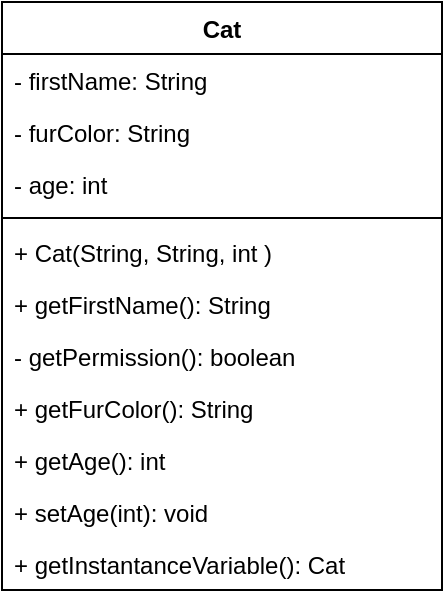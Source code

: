 <mxfile>
    <diagram id="Hqb4za4RYoGab2m6QgyP" name="Cat">
        <mxGraphModel dx="561" dy="587" grid="1" gridSize="10" guides="1" tooltips="1" connect="1" arrows="1" fold="1" page="1" pageScale="1" pageWidth="850" pageHeight="1100" math="0" shadow="0">
            <root>
                <mxCell id="0"/>
                <mxCell id="1" parent="0"/>
                <mxCell id="2" value="Cat" style="swimlane;fontStyle=1;align=center;verticalAlign=top;childLayout=stackLayout;horizontal=1;startSize=26;horizontalStack=0;resizeParent=1;resizeParentMax=0;resizeLast=0;collapsible=1;marginBottom=0;" vertex="1" parent="1">
                    <mxGeometry x="315" y="120" width="220" height="294" as="geometry">
                        <mxRectangle x="290" y="100" width="60" height="30" as="alternateBounds"/>
                    </mxGeometry>
                </mxCell>
                <mxCell id="3" value="- firstName: String" style="text;strokeColor=none;fillColor=none;align=left;verticalAlign=top;spacingLeft=4;spacingRight=4;overflow=hidden;rotatable=0;points=[[0,0.5],[1,0.5]];portConstraint=eastwest;" vertex="1" parent="2">
                    <mxGeometry y="26" width="220" height="26" as="geometry"/>
                </mxCell>
                <mxCell id="6" value="- furColor: String" style="text;strokeColor=none;fillColor=none;align=left;verticalAlign=top;spacingLeft=4;spacingRight=4;overflow=hidden;rotatable=0;points=[[0,0.5],[1,0.5]];portConstraint=eastwest;" vertex="1" parent="2">
                    <mxGeometry y="52" width="220" height="26" as="geometry"/>
                </mxCell>
                <mxCell id="7" value="- age: int" style="text;strokeColor=none;fillColor=none;align=left;verticalAlign=top;spacingLeft=4;spacingRight=4;overflow=hidden;rotatable=0;points=[[0,0.5],[1,0.5]];portConstraint=eastwest;" vertex="1" parent="2">
                    <mxGeometry y="78" width="220" height="26" as="geometry"/>
                </mxCell>
                <mxCell id="4" value="" style="line;strokeWidth=1;fillColor=none;align=left;verticalAlign=middle;spacingTop=-1;spacingLeft=3;spacingRight=3;rotatable=0;labelPosition=right;points=[];portConstraint=eastwest;strokeColor=inherit;" vertex="1" parent="2">
                    <mxGeometry y="104" width="220" height="8" as="geometry"/>
                </mxCell>
                <mxCell id="5" value="+ Cat(String, String, int )" style="text;strokeColor=none;fillColor=none;align=left;verticalAlign=top;spacingLeft=4;spacingRight=4;overflow=hidden;rotatable=0;points=[[0,0.5],[1,0.5]];portConstraint=eastwest;" vertex="1" parent="2">
                    <mxGeometry y="112" width="220" height="26" as="geometry"/>
                </mxCell>
                <mxCell id="9" value="+ getFirstName(): String" style="text;strokeColor=none;fillColor=none;align=left;verticalAlign=top;spacingLeft=4;spacingRight=4;overflow=hidden;rotatable=0;points=[[0,0.5],[1,0.5]];portConstraint=eastwest;" vertex="1" parent="2">
                    <mxGeometry y="138" width="220" height="26" as="geometry"/>
                </mxCell>
                <mxCell id="10" value="- getPermission(): boolean" style="text;strokeColor=none;fillColor=none;align=left;verticalAlign=top;spacingLeft=4;spacingRight=4;overflow=hidden;rotatable=0;points=[[0,0.5],[1,0.5]];portConstraint=eastwest;" vertex="1" parent="2">
                    <mxGeometry y="164" width="220" height="26" as="geometry"/>
                </mxCell>
                <mxCell id="11" value="+ getFurColor(): String" style="text;strokeColor=none;fillColor=none;align=left;verticalAlign=top;spacingLeft=4;spacingRight=4;overflow=hidden;rotatable=0;points=[[0,0.5],[1,0.5]];portConstraint=eastwest;" vertex="1" parent="2">
                    <mxGeometry y="190" width="220" height="26" as="geometry"/>
                </mxCell>
                <mxCell id="13" value="+ getAge(): int" style="text;strokeColor=none;fillColor=none;align=left;verticalAlign=top;spacingLeft=4;spacingRight=4;overflow=hidden;rotatable=0;points=[[0,0.5],[1,0.5]];portConstraint=eastwest;" vertex="1" parent="2">
                    <mxGeometry y="216" width="220" height="26" as="geometry"/>
                </mxCell>
                <mxCell id="14" value="+ setAge(int): void" style="text;strokeColor=none;fillColor=none;align=left;verticalAlign=top;spacingLeft=4;spacingRight=4;overflow=hidden;rotatable=0;points=[[0,0.5],[1,0.5]];portConstraint=eastwest;" vertex="1" parent="2">
                    <mxGeometry y="242" width="220" height="26" as="geometry"/>
                </mxCell>
                <mxCell id="15" value="+ getInstantanceVariable(): Cat" style="text;strokeColor=none;fillColor=none;align=left;verticalAlign=top;spacingLeft=4;spacingRight=4;overflow=hidden;rotatable=0;points=[[0,0.5],[1,0.5]];portConstraint=eastwest;" vertex="1" parent="2">
                    <mxGeometry y="268" width="220" height="26" as="geometry"/>
                </mxCell>
            </root>
        </mxGraphModel>
    </diagram>
    <diagram name="App -Cat" id="br22xcD975gwb3EPa3AM">
        <mxGraphModel dx="561" dy="587" grid="1" gridSize="10" guides="1" tooltips="1" connect="1" arrows="1" fold="1" page="1" pageScale="1" pageWidth="850" pageHeight="1100" math="0" shadow="0">
            <root>
                <mxCell id="jAYIWNdNl6HWYfQxk16t-0"/>
                <mxCell id="jAYIWNdNl6HWYfQxk16t-1" parent="jAYIWNdNl6HWYfQxk16t-0"/>
                <mxCell id="jAYIWNdNl6HWYfQxk16t-2" value="Cat" style="swimlane;fontStyle=1;align=center;verticalAlign=top;childLayout=stackLayout;horizontal=1;startSize=26;horizontalStack=0;resizeParent=1;resizeParentMax=0;resizeLast=0;collapsible=1;marginBottom=0;" vertex="1" parent="jAYIWNdNl6HWYfQxk16t-1">
                    <mxGeometry x="460" y="130" width="220" height="294" as="geometry">
                        <mxRectangle x="290" y="100" width="60" height="30" as="alternateBounds"/>
                    </mxGeometry>
                </mxCell>
                <mxCell id="jAYIWNdNl6HWYfQxk16t-3" value="- firstName: String" style="text;strokeColor=none;fillColor=none;align=left;verticalAlign=top;spacingLeft=4;spacingRight=4;overflow=hidden;rotatable=0;points=[[0,0.5],[1,0.5]];portConstraint=eastwest;" vertex="1" parent="jAYIWNdNl6HWYfQxk16t-2">
                    <mxGeometry y="26" width="220" height="26" as="geometry"/>
                </mxCell>
                <mxCell id="jAYIWNdNl6HWYfQxk16t-4" value="- furColor: String" style="text;strokeColor=none;fillColor=none;align=left;verticalAlign=top;spacingLeft=4;spacingRight=4;overflow=hidden;rotatable=0;points=[[0,0.5],[1,0.5]];portConstraint=eastwest;" vertex="1" parent="jAYIWNdNl6HWYfQxk16t-2">
                    <mxGeometry y="52" width="220" height="26" as="geometry"/>
                </mxCell>
                <mxCell id="jAYIWNdNl6HWYfQxk16t-5" value="- age: int" style="text;strokeColor=none;fillColor=none;align=left;verticalAlign=top;spacingLeft=4;spacingRight=4;overflow=hidden;rotatable=0;points=[[0,0.5],[1,0.5]];portConstraint=eastwest;" vertex="1" parent="jAYIWNdNl6HWYfQxk16t-2">
                    <mxGeometry y="78" width="220" height="26" as="geometry"/>
                </mxCell>
                <mxCell id="jAYIWNdNl6HWYfQxk16t-6" value="" style="line;strokeWidth=1;fillColor=none;align=left;verticalAlign=middle;spacingTop=-1;spacingLeft=3;spacingRight=3;rotatable=0;labelPosition=right;points=[];portConstraint=eastwest;strokeColor=inherit;" vertex="1" parent="jAYIWNdNl6HWYfQxk16t-2">
                    <mxGeometry y="104" width="220" height="8" as="geometry"/>
                </mxCell>
                <mxCell id="jAYIWNdNl6HWYfQxk16t-7" value="+ Cat(String, String, int )" style="text;strokeColor=none;fillColor=none;align=left;verticalAlign=top;spacingLeft=4;spacingRight=4;overflow=hidden;rotatable=0;points=[[0,0.5],[1,0.5]];portConstraint=eastwest;" vertex="1" parent="jAYIWNdNl6HWYfQxk16t-2">
                    <mxGeometry y="112" width="220" height="26" as="geometry"/>
                </mxCell>
                <mxCell id="jAYIWNdNl6HWYfQxk16t-8" value="+ getFirstName(): String" style="text;strokeColor=none;fillColor=none;align=left;verticalAlign=top;spacingLeft=4;spacingRight=4;overflow=hidden;rotatable=0;points=[[0,0.5],[1,0.5]];portConstraint=eastwest;" vertex="1" parent="jAYIWNdNl6HWYfQxk16t-2">
                    <mxGeometry y="138" width="220" height="26" as="geometry"/>
                </mxCell>
                <mxCell id="jAYIWNdNl6HWYfQxk16t-9" value="- getPermission(): boolean" style="text;strokeColor=none;fillColor=none;align=left;verticalAlign=top;spacingLeft=4;spacingRight=4;overflow=hidden;rotatable=0;points=[[0,0.5],[1,0.5]];portConstraint=eastwest;" vertex="1" parent="jAYIWNdNl6HWYfQxk16t-2">
                    <mxGeometry y="164" width="220" height="26" as="geometry"/>
                </mxCell>
                <mxCell id="jAYIWNdNl6HWYfQxk16t-10" value="+ getFurColor(): String" style="text;strokeColor=none;fillColor=none;align=left;verticalAlign=top;spacingLeft=4;spacingRight=4;overflow=hidden;rotatable=0;points=[[0,0.5],[1,0.5]];portConstraint=eastwest;" vertex="1" parent="jAYIWNdNl6HWYfQxk16t-2">
                    <mxGeometry y="190" width="220" height="26" as="geometry"/>
                </mxCell>
                <mxCell id="jAYIWNdNl6HWYfQxk16t-11" value="+ getAge(): int" style="text;strokeColor=none;fillColor=none;align=left;verticalAlign=top;spacingLeft=4;spacingRight=4;overflow=hidden;rotatable=0;points=[[0,0.5],[1,0.5]];portConstraint=eastwest;" vertex="1" parent="jAYIWNdNl6HWYfQxk16t-2">
                    <mxGeometry y="216" width="220" height="26" as="geometry"/>
                </mxCell>
                <mxCell id="jAYIWNdNl6HWYfQxk16t-12" value="+ setAge(int): void" style="text;strokeColor=none;fillColor=none;align=left;verticalAlign=top;spacingLeft=4;spacingRight=4;overflow=hidden;rotatable=0;points=[[0,0.5],[1,0.5]];portConstraint=eastwest;" vertex="1" parent="jAYIWNdNl6HWYfQxk16t-2">
                    <mxGeometry y="242" width="220" height="26" as="geometry"/>
                </mxCell>
                <mxCell id="jAYIWNdNl6HWYfQxk16t-13" value="+ getInstantanceVariable(): Cat" style="text;strokeColor=none;fillColor=none;align=left;verticalAlign=top;spacingLeft=4;spacingRight=4;overflow=hidden;rotatable=0;points=[[0,0.5],[1,0.5]];portConstraint=eastwest;" vertex="1" parent="jAYIWNdNl6HWYfQxk16t-2">
                    <mxGeometry y="268" width="220" height="26" as="geometry"/>
                </mxCell>
                <mxCell id="a5MAkQioJoISsuoKEf3m-0" value="App" style="swimlane;fontStyle=1;align=center;verticalAlign=top;childLayout=stackLayout;horizontal=1;startSize=26;horizontalStack=0;resizeParent=1;resizeParentMax=0;resizeLast=0;collapsible=1;marginBottom=0;" vertex="1" parent="jAYIWNdNl6HWYfQxk16t-1">
                    <mxGeometry x="190" y="130" width="160" height="86" as="geometry"/>
                </mxCell>
                <mxCell id="a5MAkQioJoISsuoKEf3m-2" value="" style="line;strokeWidth=1;fillColor=none;align=left;verticalAlign=middle;spacingTop=-1;spacingLeft=3;spacingRight=3;rotatable=0;labelPosition=right;points=[];portConstraint=eastwest;strokeColor=inherit;" vertex="1" parent="a5MAkQioJoISsuoKEf3m-0">
                    <mxGeometry y="26" width="160" height="8" as="geometry"/>
                </mxCell>
                <mxCell id="a5MAkQioJoISsuoKEf3m-3" value="+ main(String[]): void" style="text;strokeColor=none;fillColor=none;align=left;verticalAlign=top;spacingLeft=4;spacingRight=4;overflow=hidden;rotatable=0;points=[[0,0.5],[1,0.5]];portConstraint=eastwest;fontStyle=4" vertex="1" parent="a5MAkQioJoISsuoKEf3m-0">
                    <mxGeometry y="34" width="160" height="26" as="geometry"/>
                </mxCell>
                <mxCell id="a5MAkQioJoISsuoKEf3m-4" value="+ output(String): void" style="text;strokeColor=none;fillColor=none;align=left;verticalAlign=top;spacingLeft=4;spacingRight=4;overflow=hidden;rotatable=0;points=[[0,0.5],[1,0.5]];portConstraint=eastwest;fontStyle=4" vertex="1" parent="a5MAkQioJoISsuoKEf3m-0">
                    <mxGeometry y="60" width="160" height="26" as="geometry"/>
                </mxCell>
                <mxCell id="a5MAkQioJoISsuoKEf3m-5" value="" style="endArrow=open;endFill=1;endSize=12;html=1;" edge="1" parent="jAYIWNdNl6HWYfQxk16t-1">
                    <mxGeometry width="160" relative="1" as="geometry">
                        <mxPoint x="350" y="180" as="sourcePoint"/>
                        <mxPoint x="460" y="180" as="targetPoint"/>
                    </mxGeometry>
                </mxCell>
            </root>
        </mxGraphModel>
    </diagram>
</mxfile>